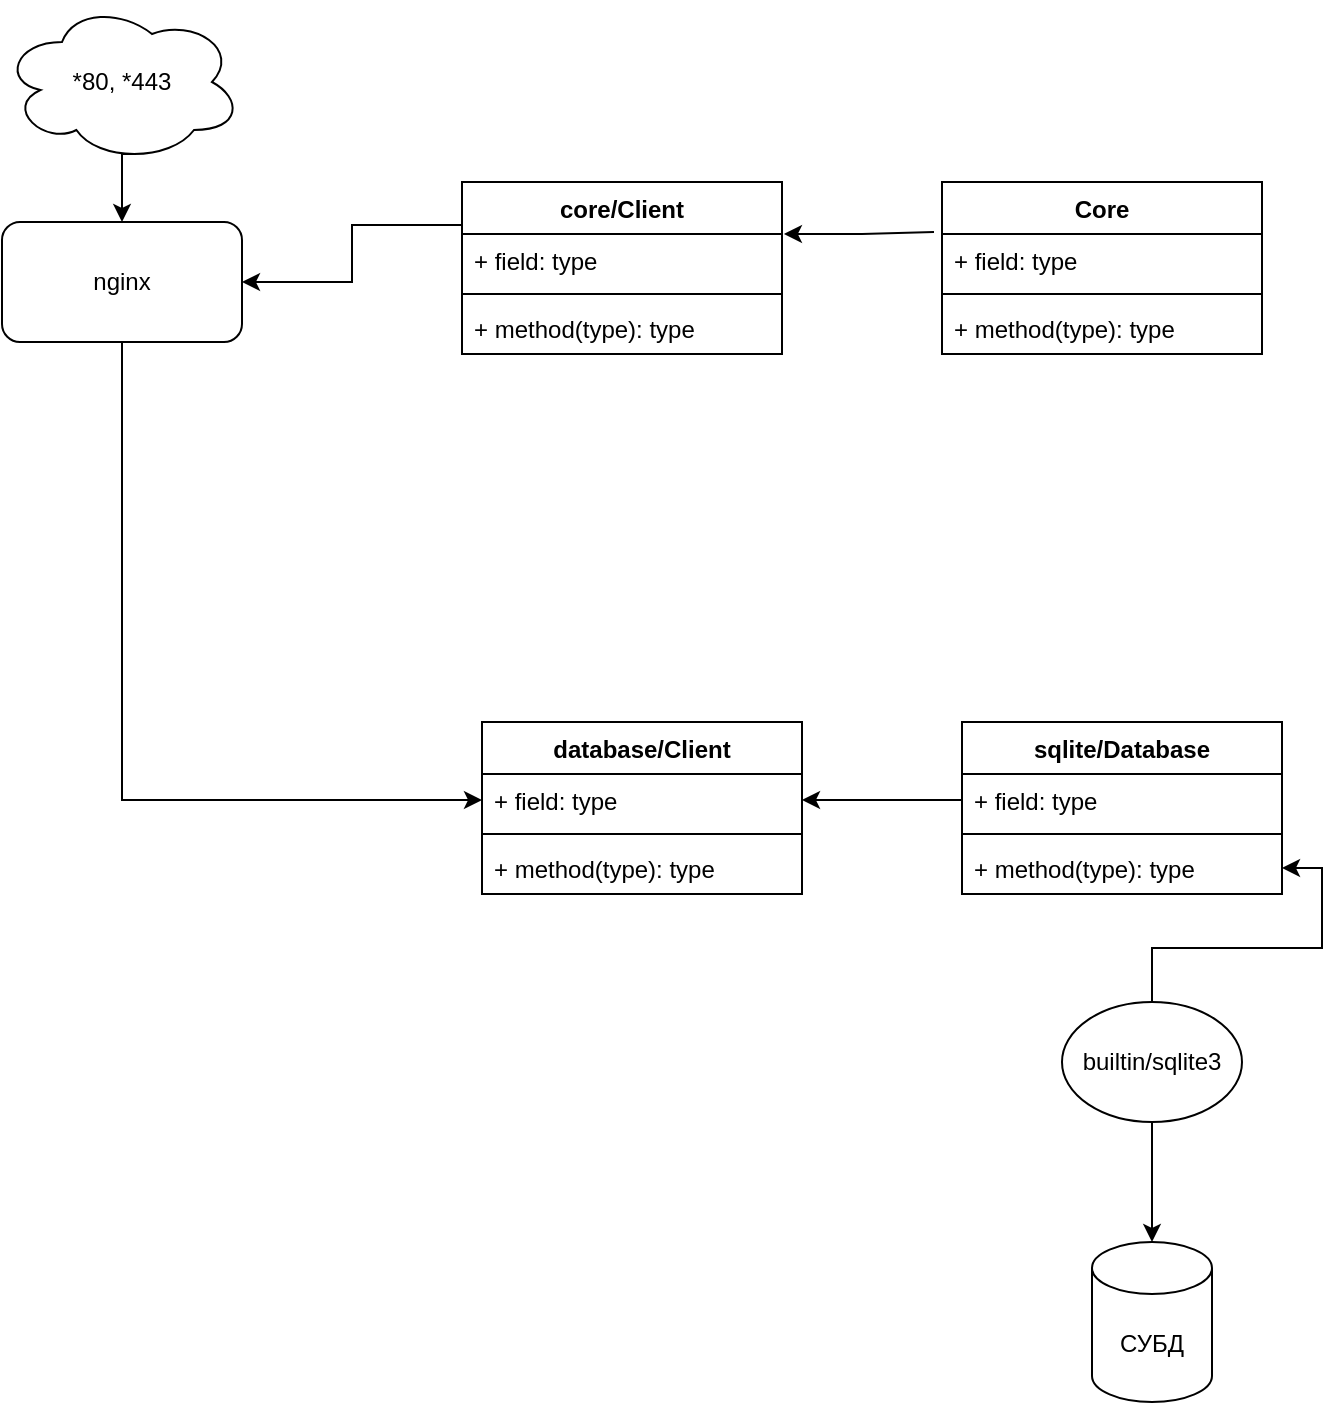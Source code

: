 <mxfile version="24.2.5" type="device">
  <diagram id="C5RBs43oDa-KdzZeNtuy" name="Page-1">
    <mxGraphModel dx="1674" dy="844" grid="1" gridSize="10" guides="1" tooltips="1" connect="1" arrows="1" fold="1" page="1" pageScale="1" pageWidth="827" pageHeight="1169" math="0" shadow="0">
      <root>
        <mxCell id="WIyWlLk6GJQsqaUBKTNV-0" />
        <mxCell id="WIyWlLk6GJQsqaUBKTNV-1" parent="WIyWlLk6GJQsqaUBKTNV-0" />
        <mxCell id="vKNCivjYj516EQe4Gzr5-0" value="sqlite/Database" style="swimlane;fontStyle=1;align=center;verticalAlign=top;childLayout=stackLayout;horizontal=1;startSize=26;horizontalStack=0;resizeParent=1;resizeParentMax=0;resizeLast=0;collapsible=1;marginBottom=0;whiteSpace=wrap;html=1;" vertex="1" parent="WIyWlLk6GJQsqaUBKTNV-1">
          <mxGeometry x="540" y="430" width="160" height="86" as="geometry" />
        </mxCell>
        <mxCell id="vKNCivjYj516EQe4Gzr5-1" value="+ field: type" style="text;strokeColor=none;fillColor=none;align=left;verticalAlign=top;spacingLeft=4;spacingRight=4;overflow=hidden;rotatable=0;points=[[0,0.5],[1,0.5]];portConstraint=eastwest;whiteSpace=wrap;html=1;" vertex="1" parent="vKNCivjYj516EQe4Gzr5-0">
          <mxGeometry y="26" width="160" height="26" as="geometry" />
        </mxCell>
        <mxCell id="vKNCivjYj516EQe4Gzr5-2" value="" style="line;strokeWidth=1;fillColor=none;align=left;verticalAlign=middle;spacingTop=-1;spacingLeft=3;spacingRight=3;rotatable=0;labelPosition=right;points=[];portConstraint=eastwest;strokeColor=inherit;" vertex="1" parent="vKNCivjYj516EQe4Gzr5-0">
          <mxGeometry y="52" width="160" height="8" as="geometry" />
        </mxCell>
        <mxCell id="vKNCivjYj516EQe4Gzr5-3" value="+ method(type): type" style="text;strokeColor=none;fillColor=none;align=left;verticalAlign=top;spacingLeft=4;spacingRight=4;overflow=hidden;rotatable=0;points=[[0,0.5],[1,0.5]];portConstraint=eastwest;whiteSpace=wrap;html=1;" vertex="1" parent="vKNCivjYj516EQe4Gzr5-0">
          <mxGeometry y="60" width="160" height="26" as="geometry" />
        </mxCell>
        <mxCell id="vKNCivjYj516EQe4Gzr5-4" value="database/Client" style="swimlane;fontStyle=1;align=center;verticalAlign=top;childLayout=stackLayout;horizontal=1;startSize=26;horizontalStack=0;resizeParent=1;resizeParentMax=0;resizeLast=0;collapsible=1;marginBottom=0;whiteSpace=wrap;html=1;" vertex="1" parent="WIyWlLk6GJQsqaUBKTNV-1">
          <mxGeometry x="300" y="430" width="160" height="86" as="geometry" />
        </mxCell>
        <mxCell id="vKNCivjYj516EQe4Gzr5-5" value="+ field: type" style="text;strokeColor=none;fillColor=none;align=left;verticalAlign=top;spacingLeft=4;spacingRight=4;overflow=hidden;rotatable=0;points=[[0,0.5],[1,0.5]];portConstraint=eastwest;whiteSpace=wrap;html=1;" vertex="1" parent="vKNCivjYj516EQe4Gzr5-4">
          <mxGeometry y="26" width="160" height="26" as="geometry" />
        </mxCell>
        <mxCell id="vKNCivjYj516EQe4Gzr5-6" value="" style="line;strokeWidth=1;fillColor=none;align=left;verticalAlign=middle;spacingTop=-1;spacingLeft=3;spacingRight=3;rotatable=0;labelPosition=right;points=[];portConstraint=eastwest;strokeColor=inherit;" vertex="1" parent="vKNCivjYj516EQe4Gzr5-4">
          <mxGeometry y="52" width="160" height="8" as="geometry" />
        </mxCell>
        <mxCell id="vKNCivjYj516EQe4Gzr5-7" value="+ method(type): type" style="text;strokeColor=none;fillColor=none;align=left;verticalAlign=top;spacingLeft=4;spacingRight=4;overflow=hidden;rotatable=0;points=[[0,0.5],[1,0.5]];portConstraint=eastwest;whiteSpace=wrap;html=1;" vertex="1" parent="vKNCivjYj516EQe4Gzr5-4">
          <mxGeometry y="60" width="160" height="26" as="geometry" />
        </mxCell>
        <mxCell id="vKNCivjYj516EQe4Gzr5-8" value="Core" style="swimlane;fontStyle=1;align=center;verticalAlign=top;childLayout=stackLayout;horizontal=1;startSize=26;horizontalStack=0;resizeParent=1;resizeParentMax=0;resizeLast=0;collapsible=1;marginBottom=0;whiteSpace=wrap;html=1;" vertex="1" parent="WIyWlLk6GJQsqaUBKTNV-1">
          <mxGeometry x="530" y="160" width="160" height="86" as="geometry" />
        </mxCell>
        <mxCell id="vKNCivjYj516EQe4Gzr5-9" value="+ field: type" style="text;strokeColor=none;fillColor=none;align=left;verticalAlign=top;spacingLeft=4;spacingRight=4;overflow=hidden;rotatable=0;points=[[0,0.5],[1,0.5]];portConstraint=eastwest;whiteSpace=wrap;html=1;" vertex="1" parent="vKNCivjYj516EQe4Gzr5-8">
          <mxGeometry y="26" width="160" height="26" as="geometry" />
        </mxCell>
        <mxCell id="vKNCivjYj516EQe4Gzr5-10" value="" style="line;strokeWidth=1;fillColor=none;align=left;verticalAlign=middle;spacingTop=-1;spacingLeft=3;spacingRight=3;rotatable=0;labelPosition=right;points=[];portConstraint=eastwest;strokeColor=inherit;" vertex="1" parent="vKNCivjYj516EQe4Gzr5-8">
          <mxGeometry y="52" width="160" height="8" as="geometry" />
        </mxCell>
        <mxCell id="vKNCivjYj516EQe4Gzr5-11" value="+ method(type): type" style="text;strokeColor=none;fillColor=none;align=left;verticalAlign=top;spacingLeft=4;spacingRight=4;overflow=hidden;rotatable=0;points=[[0,0.5],[1,0.5]];portConstraint=eastwest;whiteSpace=wrap;html=1;" vertex="1" parent="vKNCivjYj516EQe4Gzr5-8">
          <mxGeometry y="60" width="160" height="26" as="geometry" />
        </mxCell>
        <mxCell id="vKNCivjYj516EQe4Gzr5-12" value="core/Client" style="swimlane;fontStyle=1;align=center;verticalAlign=top;childLayout=stackLayout;horizontal=1;startSize=26;horizontalStack=0;resizeParent=1;resizeParentMax=0;resizeLast=0;collapsible=1;marginBottom=0;whiteSpace=wrap;html=1;" vertex="1" parent="WIyWlLk6GJQsqaUBKTNV-1">
          <mxGeometry x="290" y="160" width="160" height="86" as="geometry" />
        </mxCell>
        <mxCell id="vKNCivjYj516EQe4Gzr5-13" value="+ field: type" style="text;strokeColor=none;fillColor=none;align=left;verticalAlign=top;spacingLeft=4;spacingRight=4;overflow=hidden;rotatable=0;points=[[0,0.5],[1,0.5]];portConstraint=eastwest;whiteSpace=wrap;html=1;" vertex="1" parent="vKNCivjYj516EQe4Gzr5-12">
          <mxGeometry y="26" width="160" height="26" as="geometry" />
        </mxCell>
        <mxCell id="vKNCivjYj516EQe4Gzr5-14" value="" style="line;strokeWidth=1;fillColor=none;align=left;verticalAlign=middle;spacingTop=-1;spacingLeft=3;spacingRight=3;rotatable=0;labelPosition=right;points=[];portConstraint=eastwest;strokeColor=inherit;" vertex="1" parent="vKNCivjYj516EQe4Gzr5-12">
          <mxGeometry y="52" width="160" height="8" as="geometry" />
        </mxCell>
        <mxCell id="vKNCivjYj516EQe4Gzr5-15" value="+ method(type): type" style="text;strokeColor=none;fillColor=none;align=left;verticalAlign=top;spacingLeft=4;spacingRight=4;overflow=hidden;rotatable=0;points=[[0,0.5],[1,0.5]];portConstraint=eastwest;whiteSpace=wrap;html=1;" vertex="1" parent="vKNCivjYj516EQe4Gzr5-12">
          <mxGeometry y="60" width="160" height="26" as="geometry" />
        </mxCell>
        <mxCell id="vKNCivjYj516EQe4Gzr5-18" value="" style="edgeStyle=orthogonalEdgeStyle;rounded=0;orthogonalLoop=1;jettySize=auto;html=1;entryX=1;entryY=0.5;entryDx=0;entryDy=0;" edge="1" parent="WIyWlLk6GJQsqaUBKTNV-1" source="vKNCivjYj516EQe4Gzr5-16" target="vKNCivjYj516EQe4Gzr5-3">
          <mxGeometry relative="1" as="geometry">
            <mxPoint x="710" y="503" as="targetPoint" />
          </mxGeometry>
        </mxCell>
        <mxCell id="vKNCivjYj516EQe4Gzr5-16" value="builtin/sqlite3" style="ellipse;whiteSpace=wrap;html=1;" vertex="1" parent="WIyWlLk6GJQsqaUBKTNV-1">
          <mxGeometry x="590" y="570" width="90" height="60" as="geometry" />
        </mxCell>
        <mxCell id="vKNCivjYj516EQe4Gzr5-17" value="СУБД" style="shape=cylinder3;whiteSpace=wrap;html=1;boundedLbl=1;backgroundOutline=1;size=13;" vertex="1" parent="WIyWlLk6GJQsqaUBKTNV-1">
          <mxGeometry x="605" y="690" width="60" height="80" as="geometry" />
        </mxCell>
        <mxCell id="vKNCivjYj516EQe4Gzr5-19" style="edgeStyle=orthogonalEdgeStyle;rounded=0;orthogonalLoop=1;jettySize=auto;html=1;exitX=0.5;exitY=1;exitDx=0;exitDy=0;entryX=0.5;entryY=0;entryDx=0;entryDy=0;entryPerimeter=0;" edge="1" parent="WIyWlLk6GJQsqaUBKTNV-1" source="vKNCivjYj516EQe4Gzr5-16" target="vKNCivjYj516EQe4Gzr5-17">
          <mxGeometry relative="1" as="geometry" />
        </mxCell>
        <mxCell id="vKNCivjYj516EQe4Gzr5-24" style="edgeStyle=orthogonalEdgeStyle;rounded=0;orthogonalLoop=1;jettySize=auto;html=1;exitX=0.55;exitY=0.95;exitDx=0;exitDy=0;exitPerimeter=0;entryX=0.5;entryY=0;entryDx=0;entryDy=0;" edge="1" parent="WIyWlLk6GJQsqaUBKTNV-1" source="vKNCivjYj516EQe4Gzr5-20" target="vKNCivjYj516EQe4Gzr5-21">
          <mxGeometry relative="1" as="geometry" />
        </mxCell>
        <mxCell id="vKNCivjYj516EQe4Gzr5-20" value="*80, *443" style="ellipse;shape=cloud;whiteSpace=wrap;html=1;" vertex="1" parent="WIyWlLk6GJQsqaUBKTNV-1">
          <mxGeometry x="60" y="70" width="120" height="80" as="geometry" />
        </mxCell>
        <mxCell id="vKNCivjYj516EQe4Gzr5-23" style="edgeStyle=orthogonalEdgeStyle;rounded=0;orthogonalLoop=1;jettySize=auto;html=1;entryX=0;entryY=0.5;entryDx=0;entryDy=0;" edge="1" parent="WIyWlLk6GJQsqaUBKTNV-1" source="vKNCivjYj516EQe4Gzr5-21" target="vKNCivjYj516EQe4Gzr5-5">
          <mxGeometry relative="1" as="geometry" />
        </mxCell>
        <mxCell id="vKNCivjYj516EQe4Gzr5-21" value="nginx" style="rounded=1;whiteSpace=wrap;html=1;" vertex="1" parent="WIyWlLk6GJQsqaUBKTNV-1">
          <mxGeometry x="60" y="180" width="120" height="60" as="geometry" />
        </mxCell>
        <mxCell id="vKNCivjYj516EQe4Gzr5-22" style="edgeStyle=orthogonalEdgeStyle;rounded=0;orthogonalLoop=1;jettySize=auto;html=1;exitX=0;exitY=0.25;exitDx=0;exitDy=0;entryX=1;entryY=0.5;entryDx=0;entryDy=0;" edge="1" parent="WIyWlLk6GJQsqaUBKTNV-1" source="vKNCivjYj516EQe4Gzr5-12" target="vKNCivjYj516EQe4Gzr5-21">
          <mxGeometry relative="1" as="geometry" />
        </mxCell>
        <mxCell id="vKNCivjYj516EQe4Gzr5-25" style="edgeStyle=orthogonalEdgeStyle;rounded=0;orthogonalLoop=1;jettySize=auto;html=1;entryX=1.006;entryY=0;entryDx=0;entryDy=0;exitX=-0.025;exitY=-0.038;exitDx=0;exitDy=0;exitPerimeter=0;entryPerimeter=0;" edge="1" parent="WIyWlLk6GJQsqaUBKTNV-1" source="vKNCivjYj516EQe4Gzr5-9" target="vKNCivjYj516EQe4Gzr5-13">
          <mxGeometry relative="1" as="geometry">
            <Array as="points">
              <mxPoint x="490" y="186" />
              <mxPoint x="490" y="186" />
            </Array>
          </mxGeometry>
        </mxCell>
        <mxCell id="vKNCivjYj516EQe4Gzr5-26" style="edgeStyle=orthogonalEdgeStyle;rounded=0;orthogonalLoop=1;jettySize=auto;html=1;exitX=0;exitY=0.5;exitDx=0;exitDy=0;entryX=1;entryY=0.5;entryDx=0;entryDy=0;" edge="1" parent="WIyWlLk6GJQsqaUBKTNV-1" source="vKNCivjYj516EQe4Gzr5-1" target="vKNCivjYj516EQe4Gzr5-5">
          <mxGeometry relative="1" as="geometry" />
        </mxCell>
      </root>
    </mxGraphModel>
  </diagram>
</mxfile>
